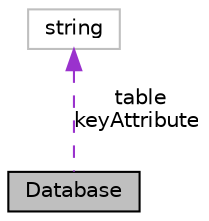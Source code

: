 digraph "Database"
{
 // LATEX_PDF_SIZE
  edge [fontname="Helvetica",fontsize="10",labelfontname="Helvetica",labelfontsize="10"];
  node [fontname="Helvetica",fontsize="10",shape=record];
  Node1 [label="Database",height=0.2,width=0.4,color="black", fillcolor="grey75", style="filled", fontcolor="black",tooltip="Storage and retrieval of SQL data."];
  Node2 -> Node1 [dir="back",color="darkorchid3",fontsize="10",style="dashed",label=" table\nkeyAttribute" ,fontname="Helvetica"];
  Node2 [label="string",height=0.2,width=0.4,color="grey75", fillcolor="white", style="filled",tooltip=" "];
}
